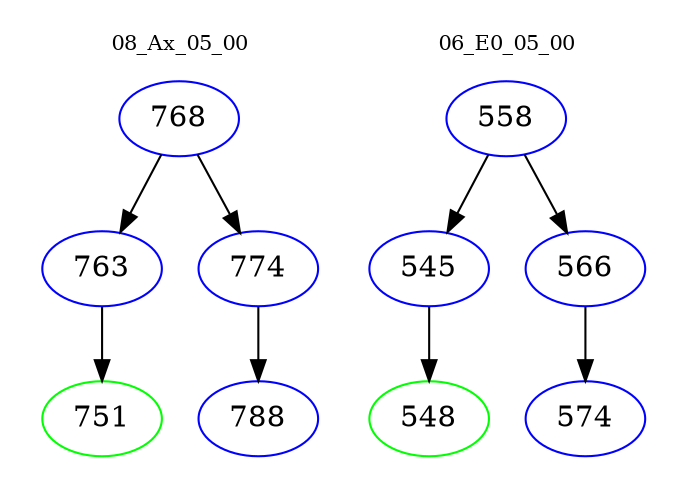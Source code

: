 digraph{
subgraph cluster_0 {
color = white
label = "08_Ax_05_00";
fontsize=10;
T0_768 [label="768", color="blue"]
T0_768 -> T0_763 [color="black"]
T0_763 [label="763", color="blue"]
T0_763 -> T0_751 [color="black"]
T0_751 [label="751", color="green"]
T0_768 -> T0_774 [color="black"]
T0_774 [label="774", color="blue"]
T0_774 -> T0_788 [color="black"]
T0_788 [label="788", color="blue"]
}
subgraph cluster_1 {
color = white
label = "06_E0_05_00";
fontsize=10;
T1_558 [label="558", color="blue"]
T1_558 -> T1_545 [color="black"]
T1_545 [label="545", color="blue"]
T1_545 -> T1_548 [color="black"]
T1_548 [label="548", color="green"]
T1_558 -> T1_566 [color="black"]
T1_566 [label="566", color="blue"]
T1_566 -> T1_574 [color="black"]
T1_574 [label="574", color="blue"]
}
}
